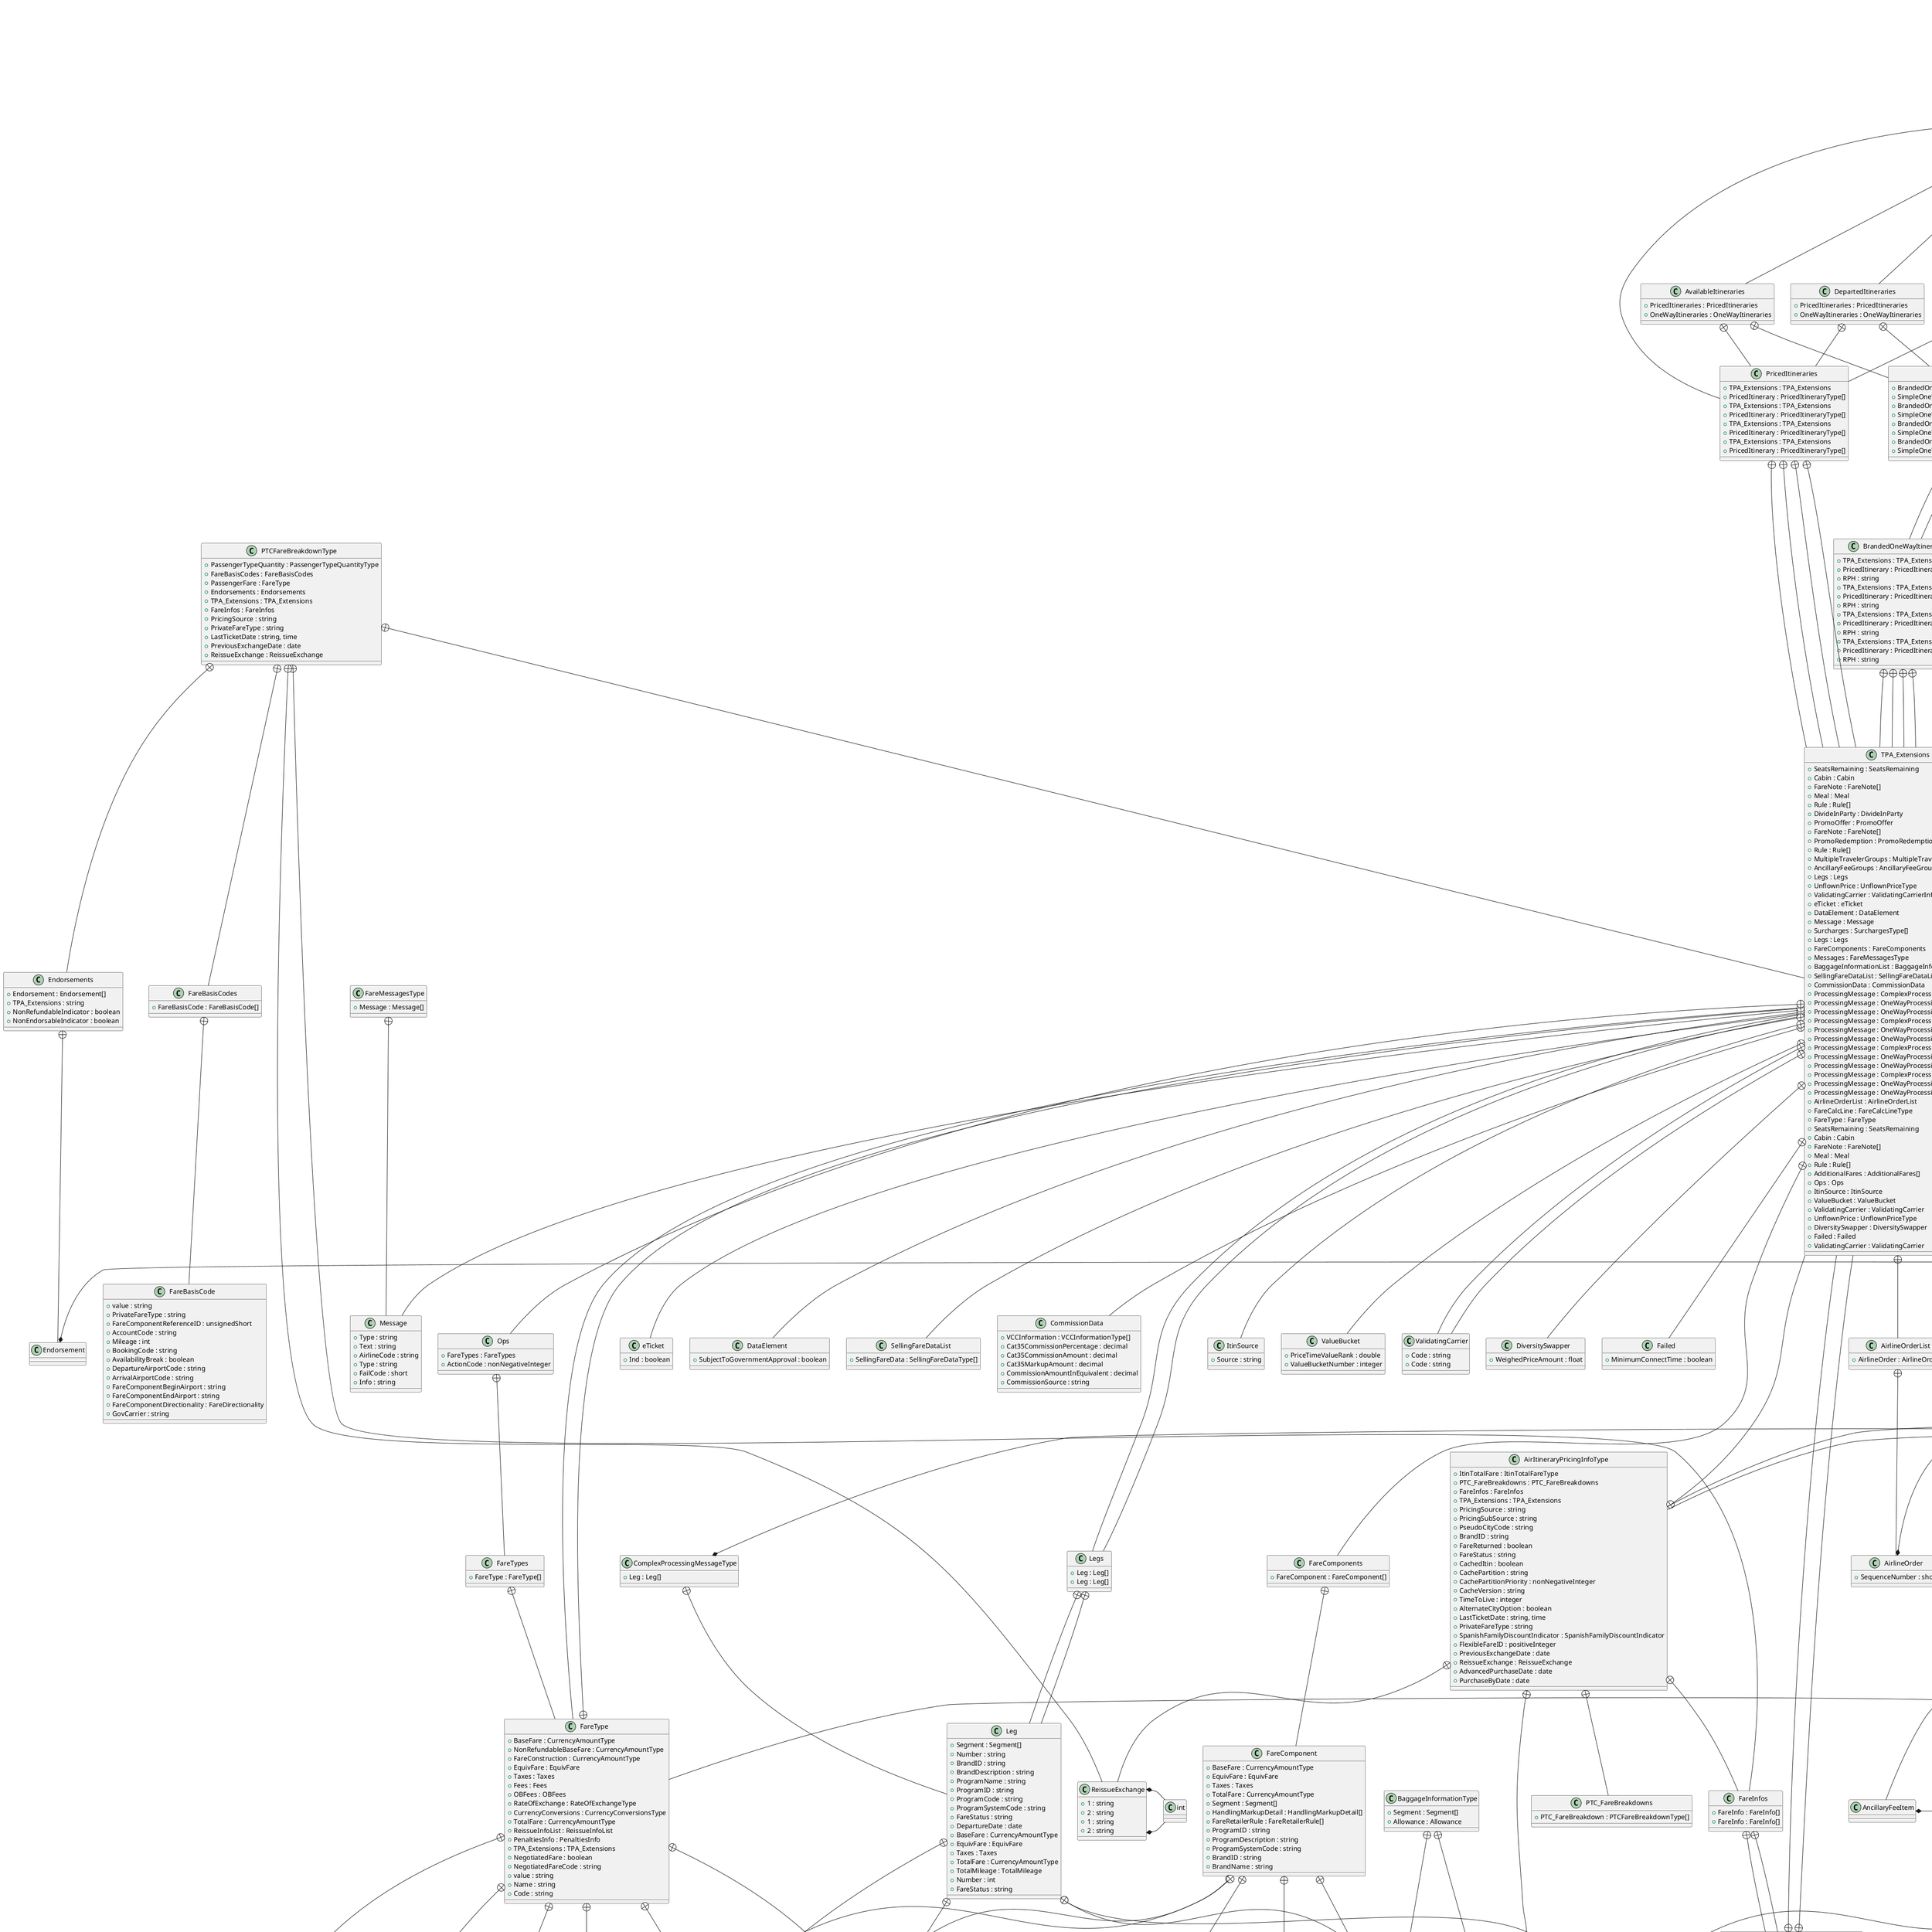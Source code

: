 @startuml

enum ActionCodeType {
    OK = OK
    Waitlist = Waitlist
    Other = Other
}
class AirFeeType {
    +value : string
    +FeeCode : string
    +Amount : decimal
    +CurrencyCode : string
    +DecimalPlaces : nonNegativeInteger
}
class AirItineraryPricingInfoType {
    +ItinTotalFare : ItinTotalFareType
    +PTC_FareBreakdowns : PTC_FareBreakdowns
    +FareInfos : FareInfos
    +TPA_Extensions : TPA_Extensions
    +PricingSource : string
    +PricingSubSource : string
    +PseudoCityCode : string
    +BrandID : string
    +FareReturned : boolean
    +FareStatus : string
    +CachedItin : boolean
    +CachePartition : string
    +CachePartitionPriority : nonNegativeInteger
    +CacheVersion : string
    +TimeToLive : integer
    +AlternateCityOption : boolean
    +LastTicketDate : string, time
    +PrivateFareType : string
    +SpanishFamilyDiscountIndicator : SpanishFamilyDiscountIndicator
    +FlexibleFareID : positiveInteger
    +PreviousExchangeDate : date
    +ReissueExchange : ReissueExchange
    +AdvancedPurchaseDate : date
    +PurchaseByDate : date
}
AirItineraryPricingInfoType +-- PTC_FareBreakdowns
class PTC_FareBreakdowns {
    +PTC_FareBreakdown : PTCFareBreakdownType[]
}
AirItineraryPricingInfoType +-- FareInfos
class FareInfos {
    +FareInfo : FareInfo[]
}
FareInfos +-- FareInfo
class FareInfo {
    +DepartureDate : string
    +FareReference : string
    +RuleInfo : RuleInfoType
    +MarketingAirline : CompanyNameType[]
    +DepartureAirport : ResponseLocationType
    +ArrivalAirport : ResponseLocationType
    +TPA_Extensions : TPA_Extensions
    +NegotiatedFare : boolean
    +NegotiatedFareCode : string
}
FareInfo +-- TPA_Extensions
class TPA_Extensions {
    +SeatsRemaining : SeatsRemaining
    +Cabin : Cabin
    +FareNote : FareNote[]
    +Meal : Meal
    +Rule : Rule[]
}
TPA_Extensions +-- SeatsRemaining
class SeatsRemaining {
    +Number : int
    +BelowMin : boolean
}
TPA_Extensions +-- Cabin
class Cabin {
    +Cabin : string
}
TPA_Extensions +-- FareNote
class FareNote {
    +FareTypeName : string
    +PriorityLevel : int
    +ContentID : string
}
TPA_Extensions +-- Meal
class Meal {
    +Code : string
}
TPA_Extensions +-- Rule
class Rule {
    +Type : string
    +ID : int
}
AirItineraryPricingInfoType +-- TPA_Extensions
class TPA_Extensions {
    +DivideInParty : DivideInParty
    +PromoOffer : PromoOffer
    +FareNote : FareNote[]
    +PromoRedemption : PromoRedemption
    +Rule : Rule[]
    +MultipleTravelerGroups : MultipleTravelerGroups
    +AncillaryFeeGroups : AncillaryFeeGroups
    +Legs : Legs
    +UnflownPrice : UnflownPriceType
    +ValidatingCarrier : ValidatingCarrierInfoType[]
}
TPA_Extensions +-- DivideInParty
class DivideInParty {
    +Indicator : boolean
}
TPA_Extensions +-- PromoOffer
class PromoOffer {
    +PromoID : string
    +CorpID : string
    +ContentID : string
}
TPA_Extensions +-- FareNote
class FareNote {
    +FareTypeName : string
    +PriorityLevel : int
    +ContentID : string
}
TPA_Extensions +-- PromoRedemption
class PromoRedemption {
    +PromoID : string
    +Eligible : boolean
    +ContentID : string
}
TPA_Extensions +-- Rule
class Rule {
    +Type : string
    +ID : int
}
TPA_Extensions +-- MultipleTravelerGroups
class MultipleTravelerGroups {
    +GroupNumber : integer
    +PrimaryGroup : boolean
}
TPA_Extensions +-- AncillaryFeeGroups
class AncillaryFeeGroups {
    +AncillaryFeeGroup : AncillaryFeeGroup[]
    +Message : string
}
AncillaryFeeGroups +-- AncillaryFeeGroup
class AncillaryFeeGroup {
    +AncillaryFeeItem : AncillaryFeeItem[]
    +Code : string
    +Name : string
    +Message : string
}
AncillaryFeeGroup +-- AncillaryFeeItem
class AncillaryFeeItem {
}
AncillaryFeeItem *- OCFeeType
TPA_Extensions +-- Legs
class Legs {
    +Leg : Leg[]
}
Legs +-- Leg
class Leg {
    +Segment : Segment[]
    +Number : string
    +BrandID : string
    +BrandDescription : string
    +ProgramName : string
    +ProgramID : string
    +ProgramCode : string
    +ProgramSystemCode : string
    +FareStatus : string
}
Leg +-- Segment
class Segment {
    +Number : int
    +ProgramID : string
    +ProgramDescription : string
    +ProgramSystemCode : string
    +BrandID : string
    +BrandName : string
    +FareStatus : string
}
AirItineraryPricingInfoType +-- SpanishFamilyDiscountIndicator
class SpanishFamilyDiscountIndicator {
    +A : string
    +B : string
    +C : string
}
SpanishFamilyDiscountIndicator *- string
AirItineraryPricingInfoType +-- ReissueExchange
class ReissueExchange {
    +1 : string
    +2 : string
}
ReissueExchange *- int
class AirItineraryType {
    +OriginDestinationOptions : OriginDestinationOptions
    +DirectionInd : AirTripType
    +DepartureDate : date
}
AirItineraryType +-- OriginDestinationOptions
class OriginDestinationOptions {
    +OriginDestinationOption : OriginDestinationOptionType[]
}
class AirTaxType {
    +value : string
    +TaxCode : string
    +Amount : decimal
    +CurrencyCode : string
    +DecimalPlaces : nonNegativeInteger
    +CarrierCode : string
    +MinAmount : double
    +MaxAmount : double
    +MinMaxCurrency : string
    +RateUsed : double
    +StationCode : string
    +ReissueTaxType : string
    +ReissueRestrictionApplies : boolean
    +ReissueTaxRefundable : boolean
    +ApplyToReissue : boolean
    +ReissueMaxAmount : double
    +ReissueCurrency : string
    +PublishedAmount : double
    +PublishedCurrency : string
}
class AirlineLowestFaresType {
    +Airline : CompanyNameType
    +NoStops : integer
    +LowestFare : CurrencyAmountType
    +ItineraryCount : string
}
class AirportInformationType {
    +TerminalID : string
}
AirportInformationType *- ResponseLocationType
class AlternateDateLowestFaresType {
    +DepartureDateTime : string
    +ReturnlDateTime : string
    +LowestFare : CurrencyAmountType
}
class AlternateLocationLowestFaresType {
    +OriginLocation : ResponseLocationType
    +DestinationLocation : ResponseLocationType
    +LowestFare : CurrencyAmountType
}
class BaggageInformationListType {
    +BaggageInformation : BaggageInformationType[]
}
class BaggageInformationType {
    +Segment : Segment[]
    +Allowance : Allowance
}
BaggageInformationType +-- Segment
class Segment {
    +Id : int
}
BaggageInformationType +-- Allowance
class Allowance {
    +Pieces : int
    +Weight : short
    +Unit : Unit
}
Allowance +-- Unit
class Unit {
    +kg : string
    +lbs : string
}
Unit *- string
class BookFlightSegmentType {
    +DepartureAirport : AirportInformationType
    +ArrivalAirport : AirportInformationType
    +OperatingAirline : OperatingAirlineType
    +Equipment : EquipmentType[]
    +MarketingAirline : CompanyNameType
    +DisclosureAirline : CompanyNameType
    +MarriageGrp : string
    +StopAirports : StopAirports
    +DepartureTimeZone : DepartureTimeZone
    +ArrivalTimeZone : ArrivalTimeZone
    +OnTimePerformance : OnTimePerformance
    +TPA_Extensions : TPA_Extensions
    +DepartureDateTime : string
    +ArrivalDateTime : string
    +StopQuantity : nonNegativeInteger
    +RPH : string
    +InfoSource : string
    +FlightNumber : string
    +TourOperatorFlightID : string
    +ResBookDesigCode : string
    +ActionCode : ActionCodeType
    +NumberInParty : positiveInteger
    +ElapsedTime : short
}
BookFlightSegmentType +-- StopAirports
class StopAirports {
    +StopAirport : StopAirport[]
}
StopAirports +-- StopAirport
class StopAirport {
    +ArrivalDateTime : string
    +DepartureDateTime : string
    +ElapsedTime : int
    +Duration : int
    +GMTOffset : float
    +Equipment : string
}
StopAirport *- ResponseLocationType
BookFlightSegmentType +-- DepartureTimeZone
class DepartureTimeZone {
    +GMTOffset : float
}
BookFlightSegmentType +-- ArrivalTimeZone
class ArrivalTimeZone {
    +GMTOffset : float
}
BookFlightSegmentType +-- OnTimePerformance
class OnTimePerformance {
    +Level : string
    +Percentage : string
}
BookFlightSegmentType +-- TPA_Extensions
class TPA_Extensions {
    +eTicket : eTicket
    +DataElement : DataElement
    +Message : Message
}
TPA_Extensions +-- eTicket
class eTicket {
    +Ind : boolean
}
TPA_Extensions +-- DataElement
class DataElement {
    +SubjectToGovernmentApproval : boolean
}
TPA_Extensions +-- Message
class Message {
    +Type : string
    +Text : string
}
class ComplexProcessingMessageType {
    +Leg : Leg[]
}
ComplexProcessingMessageType *- ProcessingMessageType
ComplexProcessingMessageType +-- Leg
class Leg {
    +DepartureDate : date
}
class CouponOfferType {
    +promo_id : string
    +corp_id : string
    +headline : string
    +discount_pctg : string
}
class CurrencyAmountType {
    +Amount : decimal
    +CurrencyCode : string
    +DecimalPlaces : nonNegativeInteger
}
class CurrencyConversionsType {
    +Conversion : Conversion[]
}
CurrencyConversionsType +-- Conversion
class Conversion {
    +From : string
    +To : string
    +RateOfExchange : double
}
class ErrorType {
    +Type : string
    +ShortText : string
    +Code : string
    +DocURL : anyURI
    +Status : string
    +Tag : string
    +RecordID : string
    +MessageClass : MessageClassType
    +NodeList : string
}
ErrorType *- FreeTextType
class ErrorsType {
    +Error : ErrorType[]
}
class FareCalcLineType {
    +Info : string
}
class FareComponentBreakdownType {
    +FareComponentReferenceID : unsignedShort
    +FareComponentCommission : decimal
    +RuleID : unsignedLong
    +ProgramID : unsignedLong
    +ContractID : unsignedLong
}
class FareComponentTaxesType {
    +FlightSegment : FlightSegment[]
    +Tax : AirTaxType[]
}
FareComponentTaxesType +-- FlightSegment
class FlightSegment {
    +DepartureAirportCode : string
    +ArrivalAirportCode : string
}
class FareGroupType {
    +FareTypeName : string
}
class FareInfoType {
    +DepartureDate : string
    +FareReference : string
    +RuleInfo : RuleInfoType
    +MarketingAirline : CompanyNameType[]
    +DepartureAirport : ResponseLocationType
    +ArrivalAirport : ResponseLocationType
    +NegotiatedFare : boolean
    +NegotiatedFareCode : string
}
class FareMessagesType {
    +Message : Message[]
}
FareMessagesType +-- Message
class Message {
    +AirlineCode : string
    +Type : string
    +FailCode : short
    +Info : string
}
class FareType {
    +BaseFare : CurrencyAmountType
    +NonRefundableBaseFare : CurrencyAmountType
    +FareConstruction : CurrencyAmountType
    +EquivFare : EquivFare
    +Taxes : Taxes
    +Fees : Fees
    +OBFees : OBFees
    +RateOfExchange : RateOfExchangeType
    +CurrencyConversions : CurrencyConversionsType
    +TotalFare : CurrencyAmountType
    +ReissueInfoList : ReissueInfoList
    +PenaltiesInfo : PenaltiesInfo
    +TPA_Extensions : TPA_Extensions
    +NegotiatedFare : boolean
    +NegotiatedFareCode : string
}
FareType +-- EquivFare
class EquivFare {
    +EffectivePriceDeviation : decimal
}
EquivFare *- CurrencyAmountType
FareType +-- Taxes
class Taxes {
    +FareComponentsTaxes : FareComponentsTaxes
    +LegsTaxes : LegsTaxes
    +Tax : AirTaxType[]
    +TotalTax : CurrencyAmountType
}
Taxes +-- FareComponentsTaxes
class FareComponentsTaxes {
    +FareComponentTaxes : FareComponentTaxesType[]
}
Taxes +-- LegsTaxes
class LegsTaxes {
    +LegTaxes : LegTaxes[]
}
LegsTaxes +-- LegTaxes
class LegTaxes {
    +Tax : AirTaxType[]
    +Number : int
}
FareType +-- Fees
class Fees {
    +Fee : AirFeeType[]
}
FareType +-- OBFees
class OBFees {
    +OBFee : OBFeeType[]
    +TTypeAmount : decimal
}
FareType +-- ReissueInfoList
class ReissueInfoList {
    +ReissueInfo : ReissueInfoType[]
}
FareType +-- PenaltiesInfo
class PenaltiesInfo {
    +Penalty : Penalty[]
}
PenaltiesInfo +-- Penalty
class Penalty {
    +Cat16TextOnly : Cat16TextOnly[]
    +Type : Type
    +Applicability : Applicability
    +Refundable : boolean
    +Changeable : boolean
    +ConditionsApply : boolean
    +Amount : decimal
    +CurrencyCode : string
    +DecimalPlaces : nonNegativeInteger
    +Cat16Info : boolean
}
Penalty +-- Cat16TextOnly
class Cat16TextOnly {
    +FareBasisCode : string
    +FareComponentID : integer
}
Penalty +-- Type
class Type {
    +Refund : string
    +Exchange : string
}
Type *- string
Penalty +-- Applicability
class Applicability {
    +After : string
    +Before : string
}
Applicability *- string
FareType +-- TPA_Extensions
class TPA_Extensions {
    +Surcharges : SurchargesType[]
    +Legs : Legs
    +FareComponents : FareComponents
    +Messages : FareMessagesType
    +BaggageInformationList : BaggageInformationListType
    +SellingFareDataList : SellingFareDataList
    +CommissionData : CommissionData
}
TPA_Extensions +-- Legs
class Legs {
    +Leg : Leg[]
}
Legs +-- Leg
class Leg {
    +BaseFare : CurrencyAmountType
    +EquivFare : EquivFare
    +Taxes : Taxes
    +TotalFare : CurrencyAmountType
    +TotalMileage : TotalMileage
    +Number : int
    +FareStatus : string
}
Leg +-- EquivFare
class EquivFare {
    +EffectivePriceDeviation : decimal
}
EquivFare *- CurrencyAmountType
Leg +-- Taxes
class Taxes {
    +Tax : AirTaxType
}
Leg +-- TotalMileage
class TotalMileage {
    +Amount : string
}
TPA_Extensions +-- FareComponents
class FareComponents {
    +FareComponent : FareComponent[]
}
FareComponents +-- FareComponent
class FareComponent {
    +BaseFare : CurrencyAmountType
    +EquivFare : EquivFare
    +Taxes : Taxes
    +TotalFare : CurrencyAmountType
    +Segment : Segment[]
    +HandlingMarkupDetail : HandlingMarkupDetail[]
    +FareRetailerRule : FareRetailerRule[]
    +ProgramID : string
    +ProgramDescription : string
    +ProgramSystemCode : string
    +BrandID : string
    +BrandName : string
}
FareComponent +-- EquivFare
class EquivFare {
    +EffectivePriceDeviation : decimal
}
EquivFare *- CurrencyAmountType
FareComponent +-- Taxes
class Taxes {
    +Tax : AirTaxType
}
FareComponent +-- Segment
class Segment {
    +LegIndex : int
    +FlightIndex : int
}
FareComponent +-- HandlingMarkupDetail
class HandlingMarkupDetail {
    +MarkupHandlingFeeAppID : string
    +MarkupTypeCode : string
    +FareAmountAfterMarkup : decimal
    +MarkupAmount : decimal
    +AmountCurrency : string
    +MarkupRuleSourcePCC : string
    +MarkupRuleItemNumber : unsignedLong
}
FareComponent +-- FareRetailerRule
class FareRetailerRule {
    +TransactionType : string
    +Code : string
}
TPA_Extensions +-- SellingFareDataList
class SellingFareDataList {
    +SellingFareData : SellingFareDataType[]
}
TPA_Extensions +-- CommissionData
class CommissionData {
    +VCCInformation : VCCInformationType[]
    +Cat35CommissionPercentage : decimal
    +Cat35CommissionAmount : decimal
    +Cat35MarkupAmount : decimal
    +CommissionAmountInEquivalent : decimal
    +CommissionSource : string
}
class FreeTextType {
    +value : string
    +Language : language
}
class HandlingMarkupSummaryType {
    +TypeCode : string
    +Description : string
    +MonetaryAmountValue : decimal
}
class ItinTotalFareType {
    +Extras : Extras
    +TotalWithExtras : TotalWithExtras
    +TotalMileage : TotalMileage
    +ServiceFee : ServiceFee
}
ItinTotalFareType *- FareType
ItinTotalFareType +-- Extras
class Extras {
    +Amount : string
}
ItinTotalFareType +-- TotalWithExtras
class TotalWithExtras {
    +Amount : string
}
ItinTotalFareType +-- TotalMileage
class TotalMileage {
    +Amount : string
}
ItinTotalFareType +-- ServiceFee
class ServiceFee {
    +Amount : decimal
    +TaxAmount : decimal
}
enum MessageClassType {
    E = E
    W = W
    D = D
    I = I
}
class OBFeeType {
    +Type : string
    +Description : string
    +Amount : decimal
    +CurrencyCode : string
    +DecimalPlaces : nonNegativeInteger
}
class OCFeeType {
    +Amount : decimal
    +Description : string
    +OriginAirport : string
    +DestinationAirport : string
    +Carrier : string
    +PassengerCode : string
    +Date : string
    +StartSegment : string
    +EndSegment : string
}
class OTA_AirLowFareSearchRS {
    +Errors : ErrorsType
    +Success : SuccessType
    +Warnings : WarningsType
    +PricedItineraries : PricedItineraries
    +OneWayItineraries : OneWayItineraries
    +DepartedItineraries : DepartedItineraries
    +SoldOutItineraries : SoldOutItineraries
    +AvailableItineraries : AvailableItineraries
    +TPA_Extensions : TPA_Extensions
    +EchoToken : string, string
    +TimeStamp : string
    +Target : Target
    +Version : string
    +TransactionIdentifier : string
    +SequenceNmbr : positiveInteger, boolean
    +TransactionStatusCode : TransactionStatusCode
    +PrimaryLangID : language
    +AltLangID : language
    +PricedItinCount : short
    +BrandedOneWayItinCount : short
    +SimpleOneWayItinCount : short
    +DepartedItinCount : short
    +SoldOutItinCount : short
    +AvailableItinCount : short
}
OTA_AirLowFareSearchRS +-- PricedItineraries
class PricedItineraries {
    +TPA_Extensions : TPA_Extensions
    +PricedItinerary : PricedItineraryType[]
}
PricedItineraries +-- TPA_Extensions
class TPA_Extensions {
    +ProcessingMessage : ComplexProcessingMessageType[]
}
OTA_AirLowFareSearchRS +-- OneWayItineraries
class OneWayItineraries {
    +BrandedOneWayItineraries : BrandedOneWayItineraries[]
    +SimpleOneWayItineraries : SimpleOneWayItineraries[]
}
OneWayItineraries +-- BrandedOneWayItineraries
class BrandedOneWayItineraries {
    +TPA_Extensions : TPA_Extensions
    +PricedItinerary : PricedItineraryType[]
    +RPH : string
}
BrandedOneWayItineraries +-- TPA_Extensions
class TPA_Extensions {
    +ProcessingMessage : OneWayProcessingMessageType[]
}
OneWayItineraries +-- SimpleOneWayItineraries
class SimpleOneWayItineraries {
    +TPA_Extensions : TPA_Extensions
    +PricedItinerary : PricedItineraryType[]
    +RPH : string
}
SimpleOneWayItineraries +-- TPA_Extensions
class TPA_Extensions {
    +ProcessingMessage : OneWayProcessingMessageType[]
}
OTA_AirLowFareSearchRS +-- DepartedItineraries
class DepartedItineraries {
    +PricedItineraries : PricedItineraries
    +OneWayItineraries : OneWayItineraries
}
DepartedItineraries +-- PricedItineraries
class PricedItineraries {
    +TPA_Extensions : TPA_Extensions
    +PricedItinerary : PricedItineraryType[]
}
PricedItineraries +-- TPA_Extensions
class TPA_Extensions {
    +ProcessingMessage : ComplexProcessingMessageType[]
}
DepartedItineraries +-- OneWayItineraries
class OneWayItineraries {
    +BrandedOneWayItineraries : BrandedOneWayItineraries[]
    +SimpleOneWayItineraries : SimpleOneWayItineraries[]
}
OneWayItineraries +-- BrandedOneWayItineraries
class BrandedOneWayItineraries {
    +TPA_Extensions : TPA_Extensions
    +PricedItinerary : PricedItineraryType[]
    +RPH : string
}
BrandedOneWayItineraries +-- TPA_Extensions
class TPA_Extensions {
    +ProcessingMessage : OneWayProcessingMessageType[]
}
OneWayItineraries +-- SimpleOneWayItineraries
class SimpleOneWayItineraries {
    +TPA_Extensions : TPA_Extensions
    +PricedItinerary : PricedItineraryType[]
    +RPH : string
}
SimpleOneWayItineraries +-- TPA_Extensions
class TPA_Extensions {
    +ProcessingMessage : OneWayProcessingMessageType[]
}
OTA_AirLowFareSearchRS +-- SoldOutItineraries
class SoldOutItineraries {
    +PricedItineraries : PricedItineraries
    +OneWayItineraries : OneWayItineraries
}
SoldOutItineraries +-- PricedItineraries
class PricedItineraries {
    +TPA_Extensions : TPA_Extensions
    +PricedItinerary : PricedItineraryType[]
}
PricedItineraries +-- TPA_Extensions
class TPA_Extensions {
    +ProcessingMessage : ComplexProcessingMessageType[]
}
SoldOutItineraries +-- OneWayItineraries
class OneWayItineraries {
    +BrandedOneWayItineraries : BrandedOneWayItineraries[]
    +SimpleOneWayItineraries : SimpleOneWayItineraries[]
}
OneWayItineraries +-- BrandedOneWayItineraries
class BrandedOneWayItineraries {
    +TPA_Extensions : TPA_Extensions
    +PricedItinerary : PricedItineraryType[]
    +RPH : string
}
BrandedOneWayItineraries +-- TPA_Extensions
class TPA_Extensions {
    +ProcessingMessage : OneWayProcessingMessageType[]
}
OneWayItineraries +-- SimpleOneWayItineraries
class SimpleOneWayItineraries {
    +TPA_Extensions : TPA_Extensions
    +PricedItinerary : PricedItineraryType[]
    +RPH : string
}
SimpleOneWayItineraries +-- TPA_Extensions
class TPA_Extensions {
    +ProcessingMessage : OneWayProcessingMessageType[]
}
OTA_AirLowFareSearchRS +-- AvailableItineraries
class AvailableItineraries {
    +PricedItineraries : PricedItineraries
    +OneWayItineraries : OneWayItineraries
}
AvailableItineraries +-- PricedItineraries
class PricedItineraries {
    +TPA_Extensions : TPA_Extensions
    +PricedItinerary : PricedItineraryType[]
}
PricedItineraries +-- TPA_Extensions
class TPA_Extensions {
    +ProcessingMessage : ComplexProcessingMessageType[]
}
AvailableItineraries +-- OneWayItineraries
class OneWayItineraries {
    +BrandedOneWayItineraries : BrandedOneWayItineraries[]
    +SimpleOneWayItineraries : SimpleOneWayItineraries[]
}
OneWayItineraries +-- BrandedOneWayItineraries
class BrandedOneWayItineraries {
    +TPA_Extensions : TPA_Extensions
    +PricedItinerary : PricedItineraryType[]
    +RPH : string
}
BrandedOneWayItineraries +-- TPA_Extensions
class TPA_Extensions {
    +ProcessingMessage : OneWayProcessingMessageType[]
}
OneWayItineraries +-- SimpleOneWayItineraries
class SimpleOneWayItineraries {
    +TPA_Extensions : TPA_Extensions
    +PricedItinerary : PricedItineraryType[]
    +RPH : string
}
SimpleOneWayItineraries +-- TPA_Extensions
class TPA_Extensions {
    +ProcessingMessage : OneWayProcessingMessageType[]
}
OTA_AirLowFareSearchRS +-- TPA_Extensions
class TPA_Extensions {
    +AirlineOrderList : AirlineOrderList
}
TPA_Extensions +-- AirlineOrderList
class AirlineOrderList {
    +AirlineOrder : AirlineOrder[]
}
AirlineOrderList +-- AirlineOrder
class AirlineOrder {
    +SequenceNumber : short
}
AirlineOrder *- CompanyNameType
OTA_AirLowFareSearchRS +-- Target
class Target {
    +Test : string
    +Production : string
}
Target *- NMTOKEN
OTA_AirLowFareSearchRS +-- TransactionStatusCode
class TransactionStatusCode {
    +Start : string
    +End : string
    +Rollback : string
    +InSeries : string
}
TransactionStatusCode *- NMTOKEN
class OneWayProcessingMessageType {
    +DepartureDate : date
    +DepartureAirport : string
    +ArrivalAirport : string
}
OneWayProcessingMessageType *- ProcessingMessageType
class OperatingAirlineType {
    +FlightNumber : string
}
OperatingAirlineType *- CompanyNameType
class OriginDestinationOptionType {
    +FlightSegment : BookFlightSegmentType[]
    +ElapsedTime : int
}
class PTCFareBreakdownType {
    +PassengerTypeQuantity : PassengerTypeQuantityType
    +FareBasisCodes : FareBasisCodes
    +PassengerFare : FareType
    +Endorsements : Endorsements
    +TPA_Extensions : TPA_Extensions
    +FareInfos : FareInfos
    +PricingSource : string
    +PrivateFareType : string
    +LastTicketDate : string, time
    +PreviousExchangeDate : date
    +ReissueExchange : ReissueExchange
}
PTCFareBreakdownType +-- FareBasisCodes
class FareBasisCodes {
    +FareBasisCode : FareBasisCode[]
}
FareBasisCodes +-- FareBasisCode
class FareBasisCode {
    +value : string
    +PrivateFareType : string
    +FareComponentReferenceID : unsignedShort
    +AccountCode : string
    +Mileage : int
    +BookingCode : string
    +AvailabilityBreak : boolean
    +DepartureAirportCode : string
    +ArrivalAirportCode : string
    +FareComponentBeginAirport : string
    +FareComponentEndAirport : string
    +FareComponentDirectionality : FareDirectionality
    +GovCarrier : string
}
PTCFareBreakdownType +-- Endorsements
class Endorsements {
    +Endorsement : Endorsement[]
    +TPA_Extensions : string
    +NonRefundableIndicator : boolean
    +NonEndorsableIndicator : boolean
}
Endorsements +-- Endorsement
class Endorsement {
}
Endorsement *- FreeTextType
PTCFareBreakdownType +-- TPA_Extensions
class TPA_Extensions {
    +FareCalcLine : FareCalcLineType
    +FareType : FareType
}
TPA_Extensions +-- FareType
class FareType {
    +value : string
    +Name : string
}
PTCFareBreakdownType +-- FareInfos
class FareInfos {
    +FareInfo : FareInfo[]
}
FareInfos +-- FareInfo
class FareInfo {
    +DepartureDate : string
    +FareReference : string
    +RuleInfo : RuleInfoType
    +MarketingAirline : CompanyNameType[]
    +DepartureAirport : ResponseLocationType
    +ArrivalAirport : ResponseLocationType
    +TPA_Extensions : TPA_Extensions
    +NegotiatedFare : boolean
    +NegotiatedFareCode : string
}
FareInfo +-- TPA_Extensions
class TPA_Extensions {
    +SeatsRemaining : SeatsRemaining
    +Cabin : Cabin
    +FareNote : FareNote[]
    +Meal : Meal
    +Rule : Rule[]
}
TPA_Extensions +-- SeatsRemaining
class SeatsRemaining {
    +Number : int
    +BelowMin : boolean
}
TPA_Extensions +-- Cabin
class Cabin {
    +Cabin : string
}
TPA_Extensions +-- FareNote
class FareNote {
    +FareTypeName : string
    +PriorityLevel : int
    +ContentID : string
}
TPA_Extensions +-- Meal
class Meal {
    +Code : string
}
TPA_Extensions +-- Rule
class Rule {
    +Type : string
    +ID : int
}
PTCFareBreakdownType +-- ReissueExchange
class ReissueExchange {
    +1 : string
    +2 : string
}
ReissueExchange *- int
enum PollingStatusType {
    received = received
    in progress = in progress
    complete = complete
    error = error
}
class PricedItinerariesType {
    +PricedItinerary : PricedItineraryType[]
}
class PricedItineraryType {
    +AirItinerary : AirItineraryType
    +AirItineraryPricingInfo : AirItineraryPricingInfo[]
    +Notes : FreeTextType[]
    +TicketingInfo : TicketingInfoRS_Type
    +TPA_Extensions : TPA_Extensions
    +isFromCustomPath : boolean
    +SequenceNumber : positiveInteger
    +OriginDestinationRPH : string
    +CampaignID : string
    +AlternateAirport : boolean
    +MultipleTickets : boolean
}
PricedItineraryType +-- AirItineraryPricingInfo
class AirItineraryPricingInfo {
    +Tickets : TicketsPricingType
}
AirItineraryPricingInfo *- AirItineraryPricingInfoType
PricedItineraryType +-- TPA_Extensions
class TPA_Extensions {
    +AdditionalFares : AdditionalFares[]
    +Ops : Ops
    +ItinSource : ItinSource
    +ValueBucket : ValueBucket
    +ValidatingCarrier : ValidatingCarrier
    +UnflownPrice : UnflownPriceType
    +DiversitySwapper : DiversitySwapper
    +Failed : Failed
}
TPA_Extensions +-- AdditionalFares
class AdditionalFares {
    +AirItineraryPricingInfo : AirItineraryPricingInfo
    +Notes : FreeTextType[]
    +TicketingInfo : TicketingInfoRS_Type
    +MultipleTickets : boolean
}
AdditionalFares +-- AirItineraryPricingInfo
class AirItineraryPricingInfo {
    +Tickets : TicketsPricingType
}
AirItineraryPricingInfo *- AirItineraryPricingInfoType
TPA_Extensions +-- Ops
class Ops {
    +FareTypes : FareTypes
    +ActionCode : nonNegativeInteger
}
Ops +-- FareTypes
class FareTypes {
    +FareType : FareType[]
}
FareTypes +-- FareType
class FareType {
    +Code : string
}
TPA_Extensions +-- ItinSource
class ItinSource {
    +Source : string
}
TPA_Extensions +-- ValueBucket
class ValueBucket {
    +PriceTimeValueRank : double
    +ValueBucketNumber : integer
}
TPA_Extensions +-- ValidatingCarrier
class ValidatingCarrier {
    +Code : string
}
TPA_Extensions +-- DiversitySwapper
class DiversitySwapper {
    +WeighedPriceAmount : float
}
TPA_Extensions +-- Failed
class Failed {
    +MinimumConnectTime : boolean
}
class ProcessingMessageType {
    +PricingSource : string
    +Message : string
}
class RateOfExchangeType {
    +Value : double
}
class ReissueInfoType {
    +ChangeFees : ChangeFees
    +ResidualIdicator : string
    +TypeOfServiceFee : string
    +TypeOfReissueTransaction : string
    +ReissueResultFromTag : boolean
    +FormOfRefund : string
    +ReissueRequiresElectronicTicket : boolean
    +ReissueDoesNotAllowElectronicTicket : boolean
    +TaxRefundable : boolean
}
ReissueInfoType +-- ChangeFees
class ChangeFees {
    +ChangeFee : ChangeFee
}
ChangeFees +-- ChangeFee
class ChangeFee {
    +HighestChangeFee : boolean
    +Amount : decimal
    +CurrencyCode : string
    +DecimalPlaces : nonNegativeInteger
    +ChangeFeeWaived : boolean
    +ChangeFeeNotApplicable : boolean
}
class ResponseLocationType {
    +value : string
    +LocationCode : string
    +CodeContext : string
}
class RuleInfoType {
    +ResTicketingRules : ResTicketingRules
    +LengthOfStayRules : StayRestrictionsType
}
RuleInfoType +-- ResTicketingRules
class ResTicketingRules {
    +AdvResTicketing : AdvResTicketingType
}
class SellingFareDataType {
    +HandlingMarkupSummary : HandlingMarkupSummaryType[]
    +LayerTypeName : string
}
class SuccessType {
}
class SurchargesType {
    +value : string
    +Ind : string
    +Type : string
}
class TicketPricingType {
    +OriginDestinationOptions : OriginDestinationOptions
    +AirItineraryPricingInfo : AirItineraryPricingInfoType
    +Notes : FreeTextType[]
    +TicketingInfo : TicketingInfoRS_Type
    +TPA_Extensions : TPA_Extensions
    +Number : int
}
TicketPricingType +-- OriginDestinationOptions
class OriginDestinationOptions {
    +OriginDestinationOption : OriginDestinationOption[]
}
OriginDestinationOptions +-- OriginDestinationOption
class OriginDestinationOption {
    +FlightSegment : FlightSegment[]
}
OriginDestinationOption +-- FlightSegment
class FlightSegment {
    +DepartureAirport : ResponseLocationType
    +ArrivalAirport : ResponseLocationType
    +DepartureDateTime : string
}
TicketPricingType +-- TPA_Extensions
class TPA_Extensions {
    +ValidatingCarrier : ValidatingCarrier
}
TPA_Extensions +-- ValidatingCarrier
class ValidatingCarrier {
    +Code : string
}
enum TicketType {
    eTicket = eTicket
    Paper = Paper
}
class TicketingInfoRS_Type {
    +TicketAdvisory : FreeTextType[]
    +TPA_Extensions : string
    +eTicketNumber : string
    +TicketTimeLimit : string
    +TicketType : TicketType
    +ValidInterline : ValidInterlineType
}
class TicketsPricingType {
    +Ticket : TicketPricingType[]
}
class UnflownPriceType {
    +Amount : decimal
    +CurrencyCode : string
    +DecimalPlaces : nonNegativeInteger
}
class VCCInformationType {
    +FareComponentBreakdown : FareComponentBreakdownType[]
    +ValidatingCarrier : string
    +CommissionAmount : decimal
    +TotalAmountIncludingMarkUp : decimal
    +CommissionPercent : decimal
}
enum ValidInterlineType {
    Yes = Yes
    No = No
    Unknown = Unknown
}
class ValidatingCarrierInfoType {
    +Default : Default
    +Alternate : Alternate[]
    +SettlementMethod : string
    +NewVcxProcess : boolean
}
ValidatingCarrierInfoType +-- Default
class Default {
    +Country : Country[]
    +Code : string
}
Default +-- Country
class Country {
    +Code : string
}
ValidatingCarrierInfoType +-- Alternate
class Alternate {
    +Country : Country[]
    +Code : string
}
Alternate +-- Country
class Country {
    +Code : string
}
class WarningType {
    +Type : string
    +ShortText : string
    +Code : string
    +DocURL : anyURI
    +Status : string
    +Tag : string
    +RecordID : string
    +MessageClass : MessageClassType
}
WarningType *- FreeTextType
class WarningsType {
    +Warning : WarningType[]
}

@enduml
